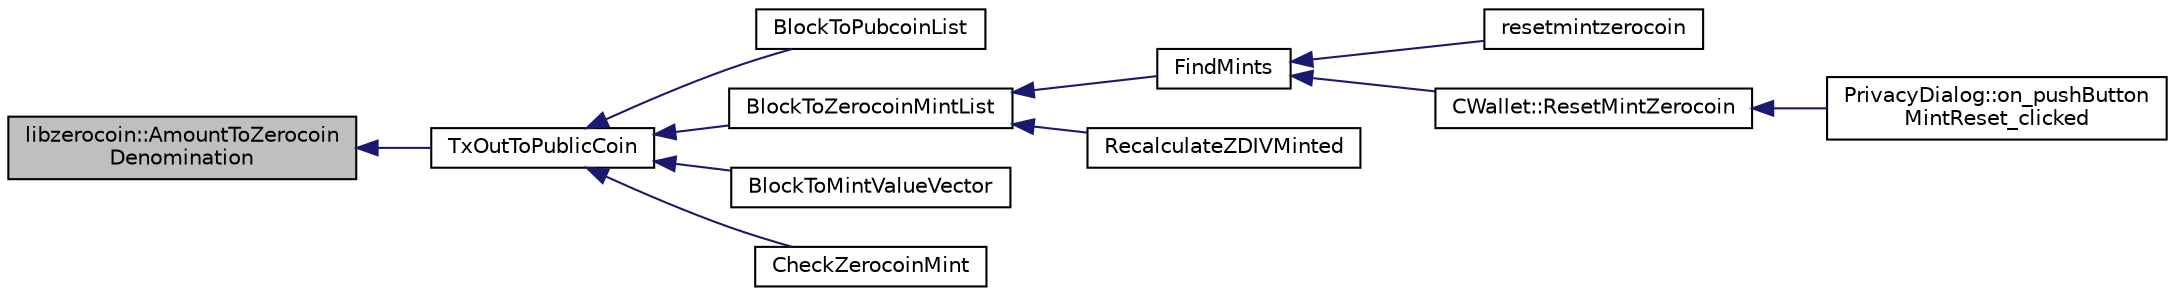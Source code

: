 digraph "libzerocoin::AmountToZerocoinDenomination"
{
  edge [fontname="Helvetica",fontsize="10",labelfontname="Helvetica",labelfontsize="10"];
  node [fontname="Helvetica",fontsize="10",shape=record];
  rankdir="LR";
  Node3 [label="libzerocoin::AmountToZerocoin\lDenomination",height=0.2,width=0.4,color="black", fillcolor="grey75", style="filled", fontcolor="black"];
  Node3 -> Node4 [dir="back",color="midnightblue",fontsize="10",style="solid",fontname="Helvetica"];
  Node4 [label="TxOutToPublicCoin",height=0.2,width=0.4,color="black", fillcolor="white", style="filled",URL="$main_8h.html#a5bf8a8143ecc67b14a5452cead45eb16"];
  Node4 -> Node5 [dir="back",color="midnightblue",fontsize="10",style="solid",fontname="Helvetica"];
  Node5 [label="BlockToPubcoinList",height=0.2,width=0.4,color="black", fillcolor="white", style="filled",URL="$main_8h.html#a4834d60ccd1a14ab8f60f476de6e2eab"];
  Node4 -> Node6 [dir="back",color="midnightblue",fontsize="10",style="solid",fontname="Helvetica"];
  Node6 [label="BlockToZerocoinMintList",height=0.2,width=0.4,color="black", fillcolor="white", style="filled",URL="$main_8h.html#ac317d8f586a4d15e3a7e91debf18b646"];
  Node6 -> Node7 [dir="back",color="midnightblue",fontsize="10",style="solid",fontname="Helvetica"];
  Node7 [label="FindMints",height=0.2,width=0.4,color="black", fillcolor="white", style="filled",URL="$main_8h.html#a5bdf923beb5f3417fd033c28216b6acb"];
  Node7 -> Node8 [dir="back",color="midnightblue",fontsize="10",style="solid",fontname="Helvetica"];
  Node8 [label="resetmintzerocoin",height=0.2,width=0.4,color="black", fillcolor="white", style="filled",URL="$rpcwallet_8cpp.html#a9336d9bdaa3e1ebb98fb2cc6fdef1d9b"];
  Node7 -> Node9 [dir="back",color="midnightblue",fontsize="10",style="solid",fontname="Helvetica"];
  Node9 [label="CWallet::ResetMintZerocoin",height=0.2,width=0.4,color="black", fillcolor="white", style="filled",URL="$class_c_wallet.html#a48b81fb27683fe4693a7385909dcd391"];
  Node9 -> Node10 [dir="back",color="midnightblue",fontsize="10",style="solid",fontname="Helvetica"];
  Node10 [label="PrivacyDialog::on_pushButton\lMintReset_clicked",height=0.2,width=0.4,color="black", fillcolor="white", style="filled",URL="$class_privacy_dialog.html#a1a50924516087ce5810b2b2831567a31"];
  Node6 -> Node11 [dir="back",color="midnightblue",fontsize="10",style="solid",fontname="Helvetica"];
  Node11 [label="RecalculateZDIVMinted",height=0.2,width=0.4,color="black", fillcolor="white", style="filled",URL="$main_8h.html#a4143f85b263bcd3fc3915dbc19009495"];
  Node4 -> Node12 [dir="back",color="midnightblue",fontsize="10",style="solid",fontname="Helvetica"];
  Node12 [label="BlockToMintValueVector",height=0.2,width=0.4,color="black", fillcolor="white", style="filled",URL="$main_8h.html#a9a05ff47060060936db4e35eed620d3f"];
  Node4 -> Node13 [dir="back",color="midnightblue",fontsize="10",style="solid",fontname="Helvetica"];
  Node13 [label="CheckZerocoinMint",height=0.2,width=0.4,color="black", fillcolor="white", style="filled",URL="$main_8h.html#a6fb9bfa44660819bfe1a7d5b1b23bb02"];
}
